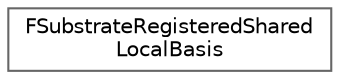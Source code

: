 digraph "Graphical Class Hierarchy"
{
 // INTERACTIVE_SVG=YES
 // LATEX_PDF_SIZE
  bgcolor="transparent";
  edge [fontname=Helvetica,fontsize=10,labelfontname=Helvetica,labelfontsize=10];
  node [fontname=Helvetica,fontsize=10,shape=box,height=0.2,width=0.4];
  rankdir="LR";
  Node0 [id="Node000000",label="FSubstrateRegisteredShared\lLocalBasis",height=0.2,width=0.4,color="grey40", fillcolor="white", style="filled",URL="$d6/d1a/structFSubstrateRegisteredSharedLocalBasis.html",tooltip=" "];
}
